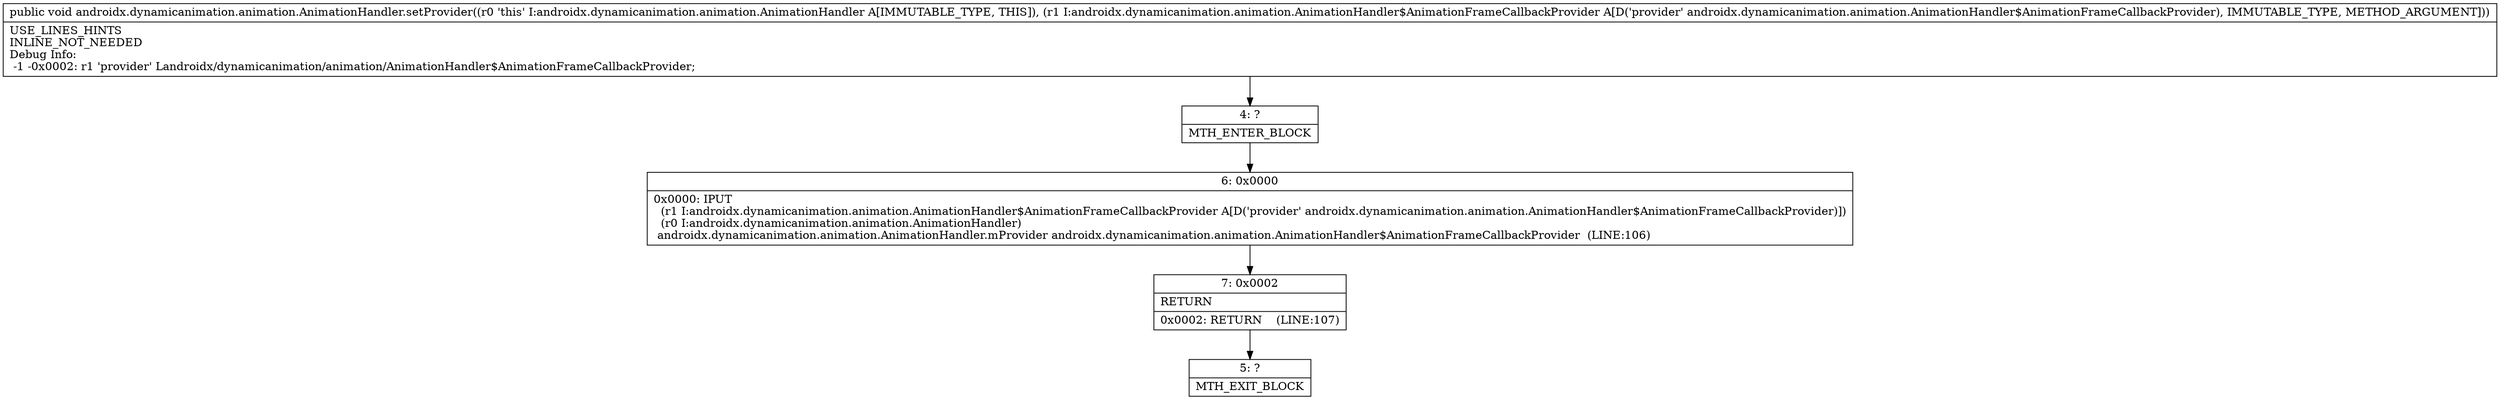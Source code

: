 digraph "CFG forandroidx.dynamicanimation.animation.AnimationHandler.setProvider(Landroidx\/dynamicanimation\/animation\/AnimationHandler$AnimationFrameCallbackProvider;)V" {
Node_4 [shape=record,label="{4\:\ ?|MTH_ENTER_BLOCK\l}"];
Node_6 [shape=record,label="{6\:\ 0x0000|0x0000: IPUT  \l  (r1 I:androidx.dynamicanimation.animation.AnimationHandler$AnimationFrameCallbackProvider A[D('provider' androidx.dynamicanimation.animation.AnimationHandler$AnimationFrameCallbackProvider)])\l  (r0 I:androidx.dynamicanimation.animation.AnimationHandler)\l androidx.dynamicanimation.animation.AnimationHandler.mProvider androidx.dynamicanimation.animation.AnimationHandler$AnimationFrameCallbackProvider  (LINE:106)\l}"];
Node_7 [shape=record,label="{7\:\ 0x0002|RETURN\l|0x0002: RETURN    (LINE:107)\l}"];
Node_5 [shape=record,label="{5\:\ ?|MTH_EXIT_BLOCK\l}"];
MethodNode[shape=record,label="{public void androidx.dynamicanimation.animation.AnimationHandler.setProvider((r0 'this' I:androidx.dynamicanimation.animation.AnimationHandler A[IMMUTABLE_TYPE, THIS]), (r1 I:androidx.dynamicanimation.animation.AnimationHandler$AnimationFrameCallbackProvider A[D('provider' androidx.dynamicanimation.animation.AnimationHandler$AnimationFrameCallbackProvider), IMMUTABLE_TYPE, METHOD_ARGUMENT]))  | USE_LINES_HINTS\lINLINE_NOT_NEEDED\lDebug Info:\l  \-1 \-0x0002: r1 'provider' Landroidx\/dynamicanimation\/animation\/AnimationHandler$AnimationFrameCallbackProvider;\l}"];
MethodNode -> Node_4;Node_4 -> Node_6;
Node_6 -> Node_7;
Node_7 -> Node_5;
}

